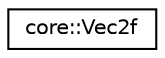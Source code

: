 digraph "Graphical Class Hierarchy"
{
 // LATEX_PDF_SIZE
  edge [fontname="Helvetica",fontsize="10",labelfontname="Helvetica",labelfontsize="10"];
  node [fontname="Helvetica",fontsize="10",shape=record];
  rankdir="LR";
  Node0 [label="core::Vec2f",height=0.2,width=0.4,color="black", fillcolor="white", style="filled",URL="$d1/df6/structcore_1_1Vec2f.html",tooltip=" "];
}
